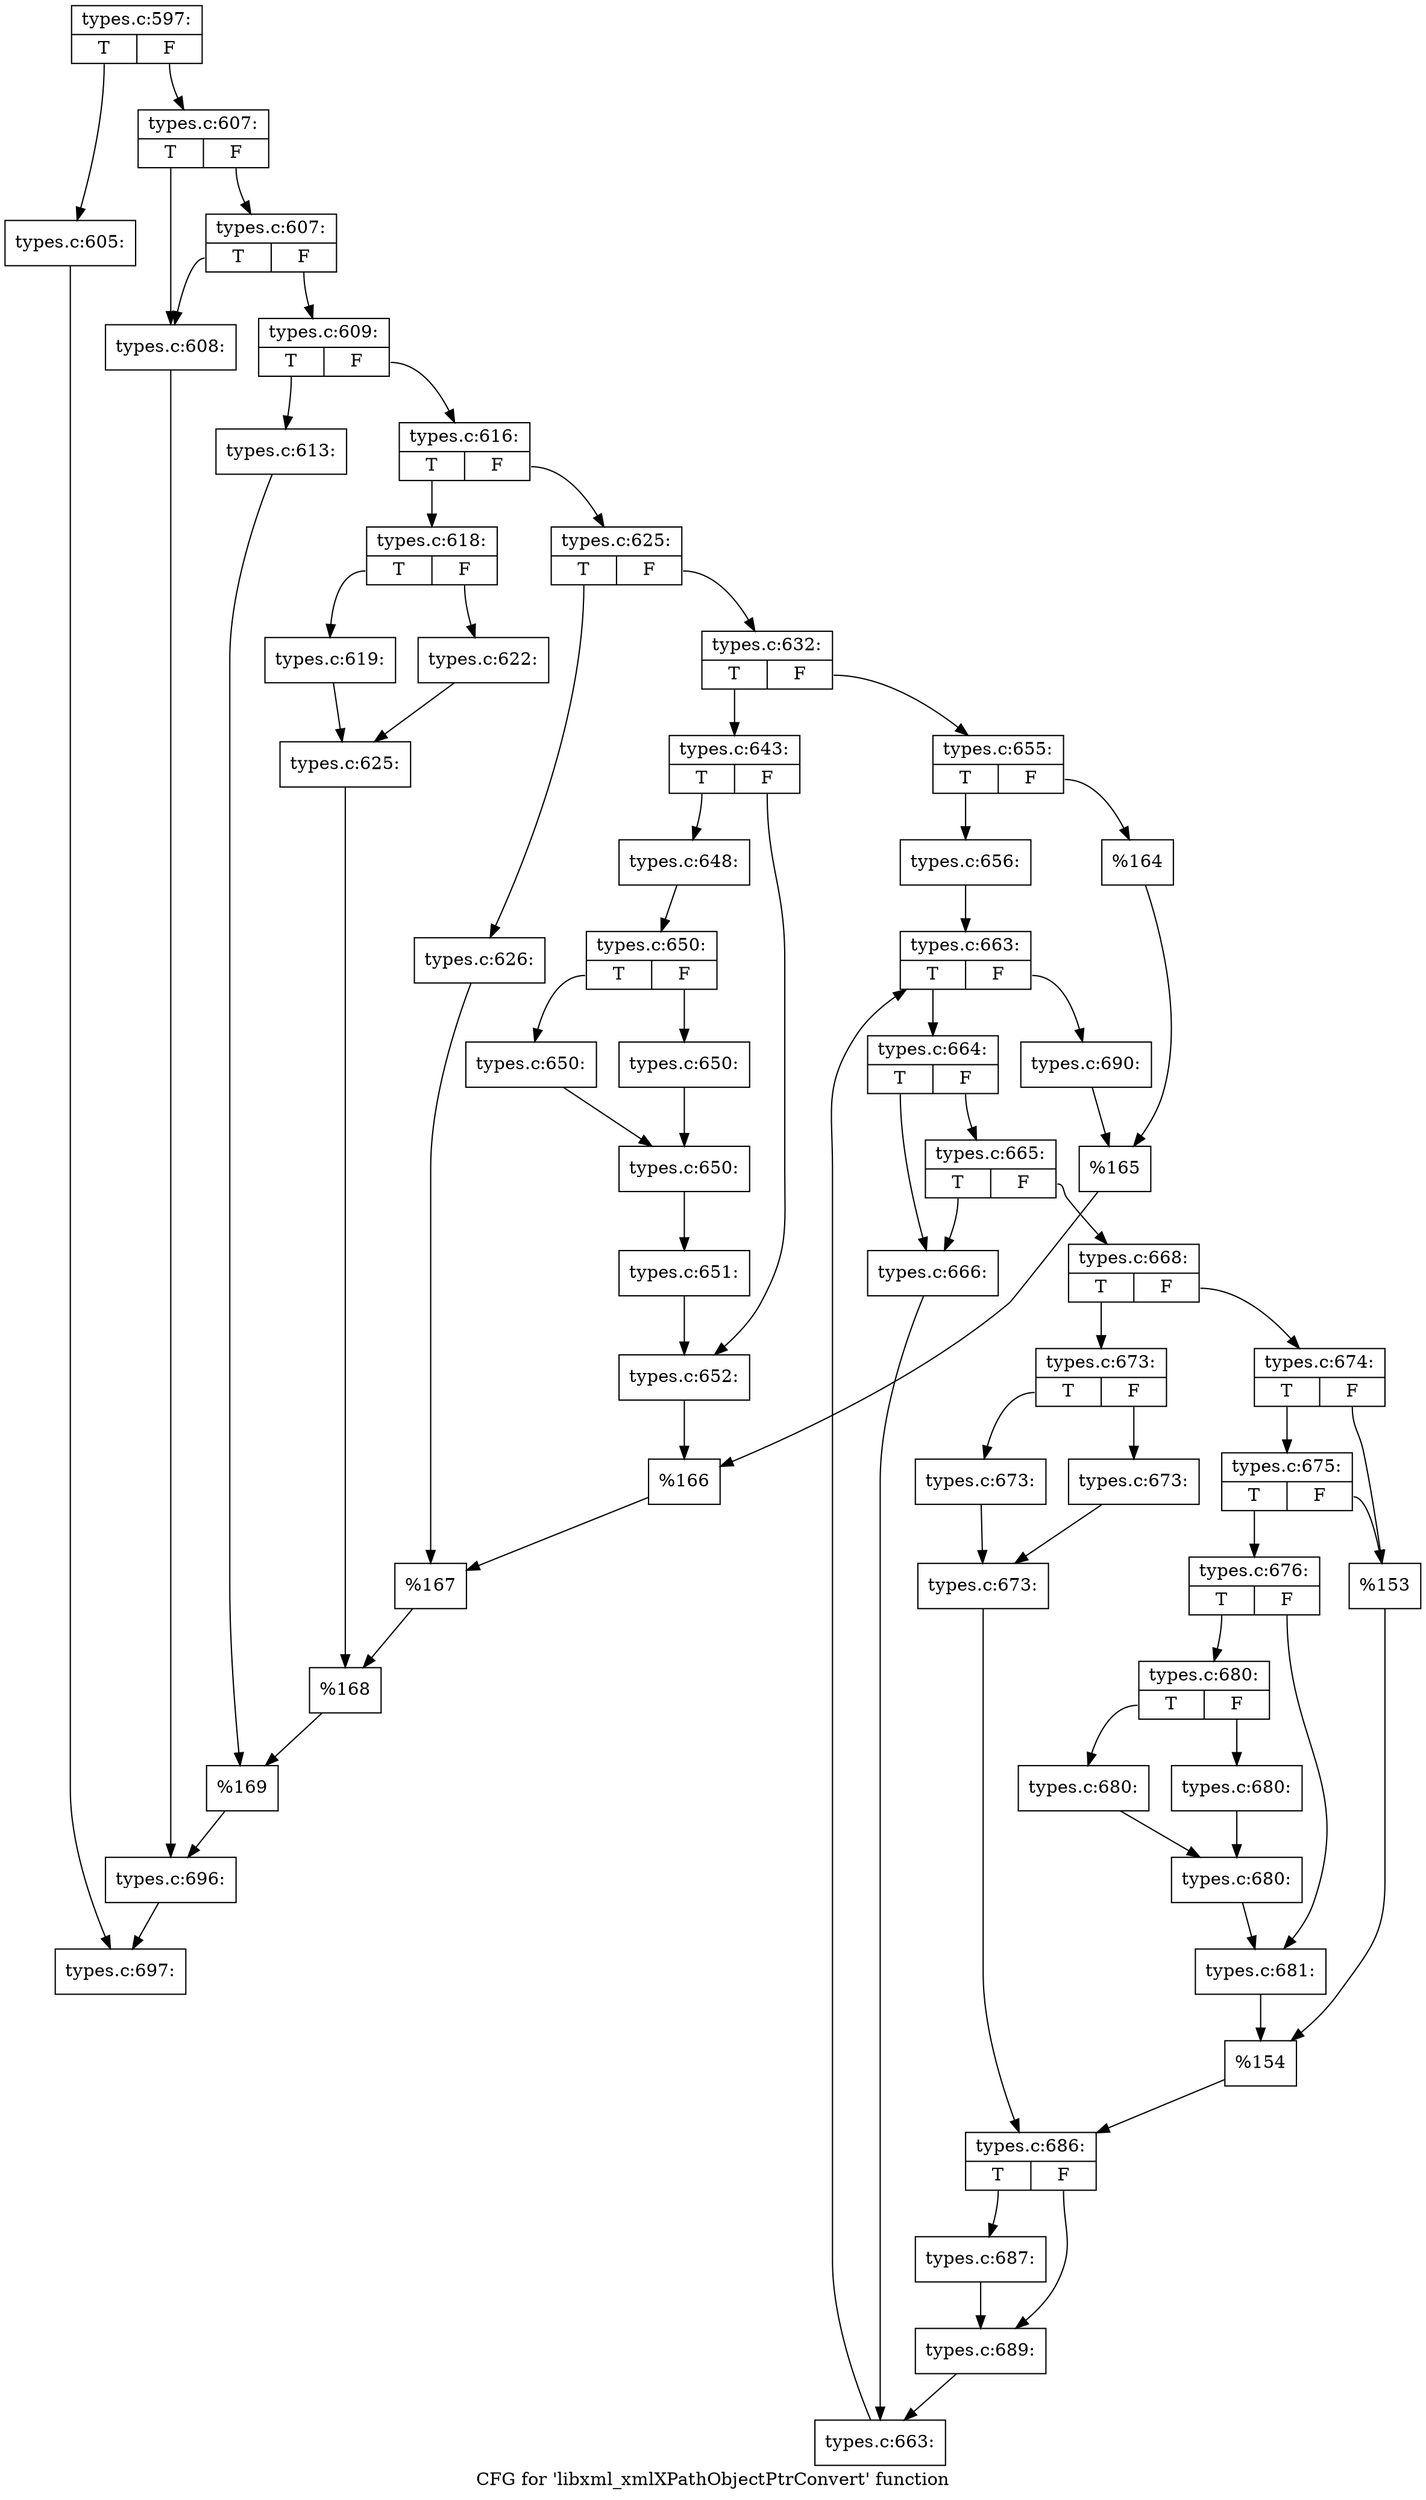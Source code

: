 digraph "CFG for 'libxml_xmlXPathObjectPtrConvert' function" {
	label="CFG for 'libxml_xmlXPathObjectPtrConvert' function";

	Node0x43c07c0 [shape=record,label="{types.c:597:|{<s0>T|<s1>F}}"];
	Node0x43c07c0:s0 -> Node0x411daf0;
	Node0x43c07c0:s1 -> Node0x411db40;
	Node0x411daf0 [shape=record,label="{types.c:605:}"];
	Node0x411daf0 -> Node0x415fe00;
	Node0x411db40 [shape=record,label="{types.c:607:|{<s0>T|<s1>F}}"];
	Node0x411db40:s0 -> Node0x43cdb50;
	Node0x411db40:s1 -> Node0x43cdc40;
	Node0x43cdc40 [shape=record,label="{types.c:607:|{<s0>T|<s1>F}}"];
	Node0x43cdc40:s0 -> Node0x43cdb50;
	Node0x43cdc40:s1 -> Node0x43cdbf0;
	Node0x43cdb50 [shape=record,label="{types.c:608:}"];
	Node0x43cdb50 -> Node0x43cdba0;
	Node0x43cdbf0 [shape=record,label="{types.c:609:|{<s0>T|<s1>F}}"];
	Node0x43cdbf0:s0 -> Node0x43ce800;
	Node0x43cdbf0:s1 -> Node0x43ce8e0;
	Node0x43ce800 [shape=record,label="{types.c:613:}"];
	Node0x43ce800 -> Node0x43ce270;
	Node0x43ce8e0 [shape=record,label="{types.c:616:|{<s0>T|<s1>F}}"];
	Node0x43ce8e0:s0 -> Node0x433e670;
	Node0x43ce8e0:s1 -> Node0x433f280;
	Node0x433e670 [shape=record,label="{types.c:618:|{<s0>T|<s1>F}}"];
	Node0x433e670:s0 -> Node0x434f220;
	Node0x433e670:s1 -> Node0x434f2c0;
	Node0x434f220 [shape=record,label="{types.c:619:}"];
	Node0x434f220 -> Node0x434f270;
	Node0x434f2c0 [shape=record,label="{types.c:622:}"];
	Node0x434f2c0 -> Node0x434f270;
	Node0x434f270 [shape=record,label="{types.c:625:}"];
	Node0x434f270 -> Node0x433f230;
	Node0x433f280 [shape=record,label="{types.c:625:|{<s0>T|<s1>F}}"];
	Node0x433f280:s0 -> Node0x43d34d0;
	Node0x433f280:s1 -> Node0x43d3a20;
	Node0x43d34d0 [shape=record,label="{types.c:626:}"];
	Node0x43d34d0 -> Node0x43d39d0;
	Node0x43d3a20 [shape=record,label="{types.c:632:|{<s0>T|<s1>F}}"];
	Node0x43d3a20:s0 -> Node0x43d6f30;
	Node0x43d3a20:s1 -> Node0x43d7320;
	Node0x43d6f30 [shape=record,label="{types.c:643:|{<s0>T|<s1>F}}"];
	Node0x43d6f30:s0 -> Node0x43d8070;
	Node0x43d6f30:s1 -> Node0x43d83a0;
	Node0x43d8070 [shape=record,label="{types.c:648:}"];
	Node0x43d8070 -> Node0x43d8b40;
	Node0x43d8b40 [shape=record,label="{types.c:650:|{<s0>T|<s1>F}}"];
	Node0x43d8b40:s0 -> Node0x43d8cf0;
	Node0x43d8b40:s1 -> Node0x43d8d90;
	Node0x43d8cf0 [shape=record,label="{types.c:650:}"];
	Node0x43d8cf0 -> Node0x43d8d40;
	Node0x43d8d90 [shape=record,label="{types.c:650:}"];
	Node0x43d8d90 -> Node0x43d8d40;
	Node0x43d8d40 [shape=record,label="{types.c:650:}"];
	Node0x43d8d40 -> Node0x43d8aa0;
	Node0x43d8aa0 [shape=record,label="{types.c:651:}"];
	Node0x43d8aa0 -> Node0x43d83a0;
	Node0x43d83a0 [shape=record,label="{types.c:652:}"];
	Node0x43d83a0 -> Node0x43d5880;
	Node0x43d7320 [shape=record,label="{types.c:655:|{<s0>T|<s1>F}}"];
	Node0x43d7320:s0 -> Node0x43d8af0;
	Node0x43d7320:s1 -> Node0x43d98c0;
	Node0x43d8af0 [shape=record,label="{types.c:656:}"];
	Node0x43d8af0 -> Node0x43d7ff0;
	Node0x43d7ff0 [shape=record,label="{types.c:663:|{<s0>T|<s1>F}}"];
	Node0x43d7ff0:s0 -> Node0x43dc500;
	Node0x43d7ff0:s1 -> Node0x43dbfa0;
	Node0x43dc500 [shape=record,label="{types.c:664:|{<s0>T|<s1>F}}"];
	Node0x43dc500:s0 -> Node0x43dc850;
	Node0x43dc500:s1 -> Node0x43dcf80;
	Node0x43dcf80 [shape=record,label="{types.c:665:|{<s0>T|<s1>F}}"];
	Node0x43dcf80:s0 -> Node0x43dc850;
	Node0x43dcf80:s1 -> Node0x43dcf30;
	Node0x43dc850 [shape=record,label="{types.c:666:}"];
	Node0x43dc850 -> Node0x43dc4b0;
	Node0x43dcf30 [shape=record,label="{types.c:668:|{<s0>T|<s1>F}}"];
	Node0x43dcf30:s0 -> Node0x43dd520;
	Node0x43dcf30:s1 -> Node0x43dd5c0;
	Node0x43dd520 [shape=record,label="{types.c:673:|{<s0>T|<s1>F}}"];
	Node0x43dd520:s0 -> Node0x43dda80;
	Node0x43dd520:s1 -> Node0x43ddad0;
	Node0x43dda80 [shape=record,label="{types.c:673:}"];
	Node0x43dda80 -> Node0x43ddb20;
	Node0x43ddad0 [shape=record,label="{types.c:673:}"];
	Node0x43ddad0 -> Node0x43ddb20;
	Node0x43ddb20 [shape=record,label="{types.c:673:}"];
	Node0x43ddb20 -> Node0x43dd570;
	Node0x43dd5c0 [shape=record,label="{types.c:674:|{<s0>T|<s1>F}}"];
	Node0x43dd5c0:s0 -> Node0x43de700;
	Node0x43dd5c0:s1 -> Node0x43de6b0;
	Node0x43de700 [shape=record,label="{types.c:675:|{<s0>T|<s1>F}}"];
	Node0x43de700:s0 -> Node0x43de610;
	Node0x43de700:s1 -> Node0x43de6b0;
	Node0x43de610 [shape=record,label="{types.c:676:|{<s0>T|<s1>F}}"];
	Node0x43de610:s0 -> Node0x43e0410;
	Node0x43de610:s1 -> Node0x430e1c0;
	Node0x43e0410 [shape=record,label="{types.c:680:|{<s0>T|<s1>F}}"];
	Node0x43e0410:s0 -> Node0x430e320;
	Node0x43e0410:s1 -> Node0x43e0940;
	Node0x430e320 [shape=record,label="{types.c:680:}"];
	Node0x430e320 -> Node0x43e0990;
	Node0x43e0940 [shape=record,label="{types.c:680:}"];
	Node0x43e0940 -> Node0x43e0990;
	Node0x43e0990 [shape=record,label="{types.c:680:}"];
	Node0x43e0990 -> Node0x430e1c0;
	Node0x430e1c0 [shape=record,label="{types.c:681:}"];
	Node0x430e1c0 -> Node0x43de660;
	Node0x43de6b0 [shape=record,label="{%153}"];
	Node0x43de6b0 -> Node0x43de660;
	Node0x43de660 [shape=record,label="{%154}"];
	Node0x43de660 -> Node0x43dd570;
	Node0x43dd570 [shape=record,label="{types.c:686:|{<s0>T|<s1>F}}"];
	Node0x43dd570:s0 -> Node0x43e10e0;
	Node0x43dd570:s1 -> Node0x43e1130;
	Node0x43e10e0 [shape=record,label="{types.c:687:}"];
	Node0x43e10e0 -> Node0x43e1130;
	Node0x43e1130 [shape=record,label="{types.c:689:}"];
	Node0x43e1130 -> Node0x43dc4b0;
	Node0x43dc4b0 [shape=record,label="{types.c:663:}"];
	Node0x43dc4b0 -> Node0x43d7ff0;
	Node0x43dbfa0 [shape=record,label="{types.c:690:}"];
	Node0x43dbfa0 -> Node0x43d9870;
	Node0x43d98c0 [shape=record,label="{%164}"];
	Node0x43d98c0 -> Node0x43d9870;
	Node0x43d9870 [shape=record,label="{%165}"];
	Node0x43d9870 -> Node0x43d5880;
	Node0x43d5880 [shape=record,label="{%166}"];
	Node0x43d5880 -> Node0x43d39d0;
	Node0x43d39d0 [shape=record,label="{%167}"];
	Node0x43d39d0 -> Node0x433f230;
	Node0x433f230 [shape=record,label="{%168}"];
	Node0x433f230 -> Node0x43ce270;
	Node0x43ce270 [shape=record,label="{%169}"];
	Node0x43ce270 -> Node0x43cdba0;
	Node0x43cdba0 [shape=record,label="{types.c:696:}"];
	Node0x43cdba0 -> Node0x415fe00;
	Node0x415fe00 [shape=record,label="{types.c:697:}"];
}
